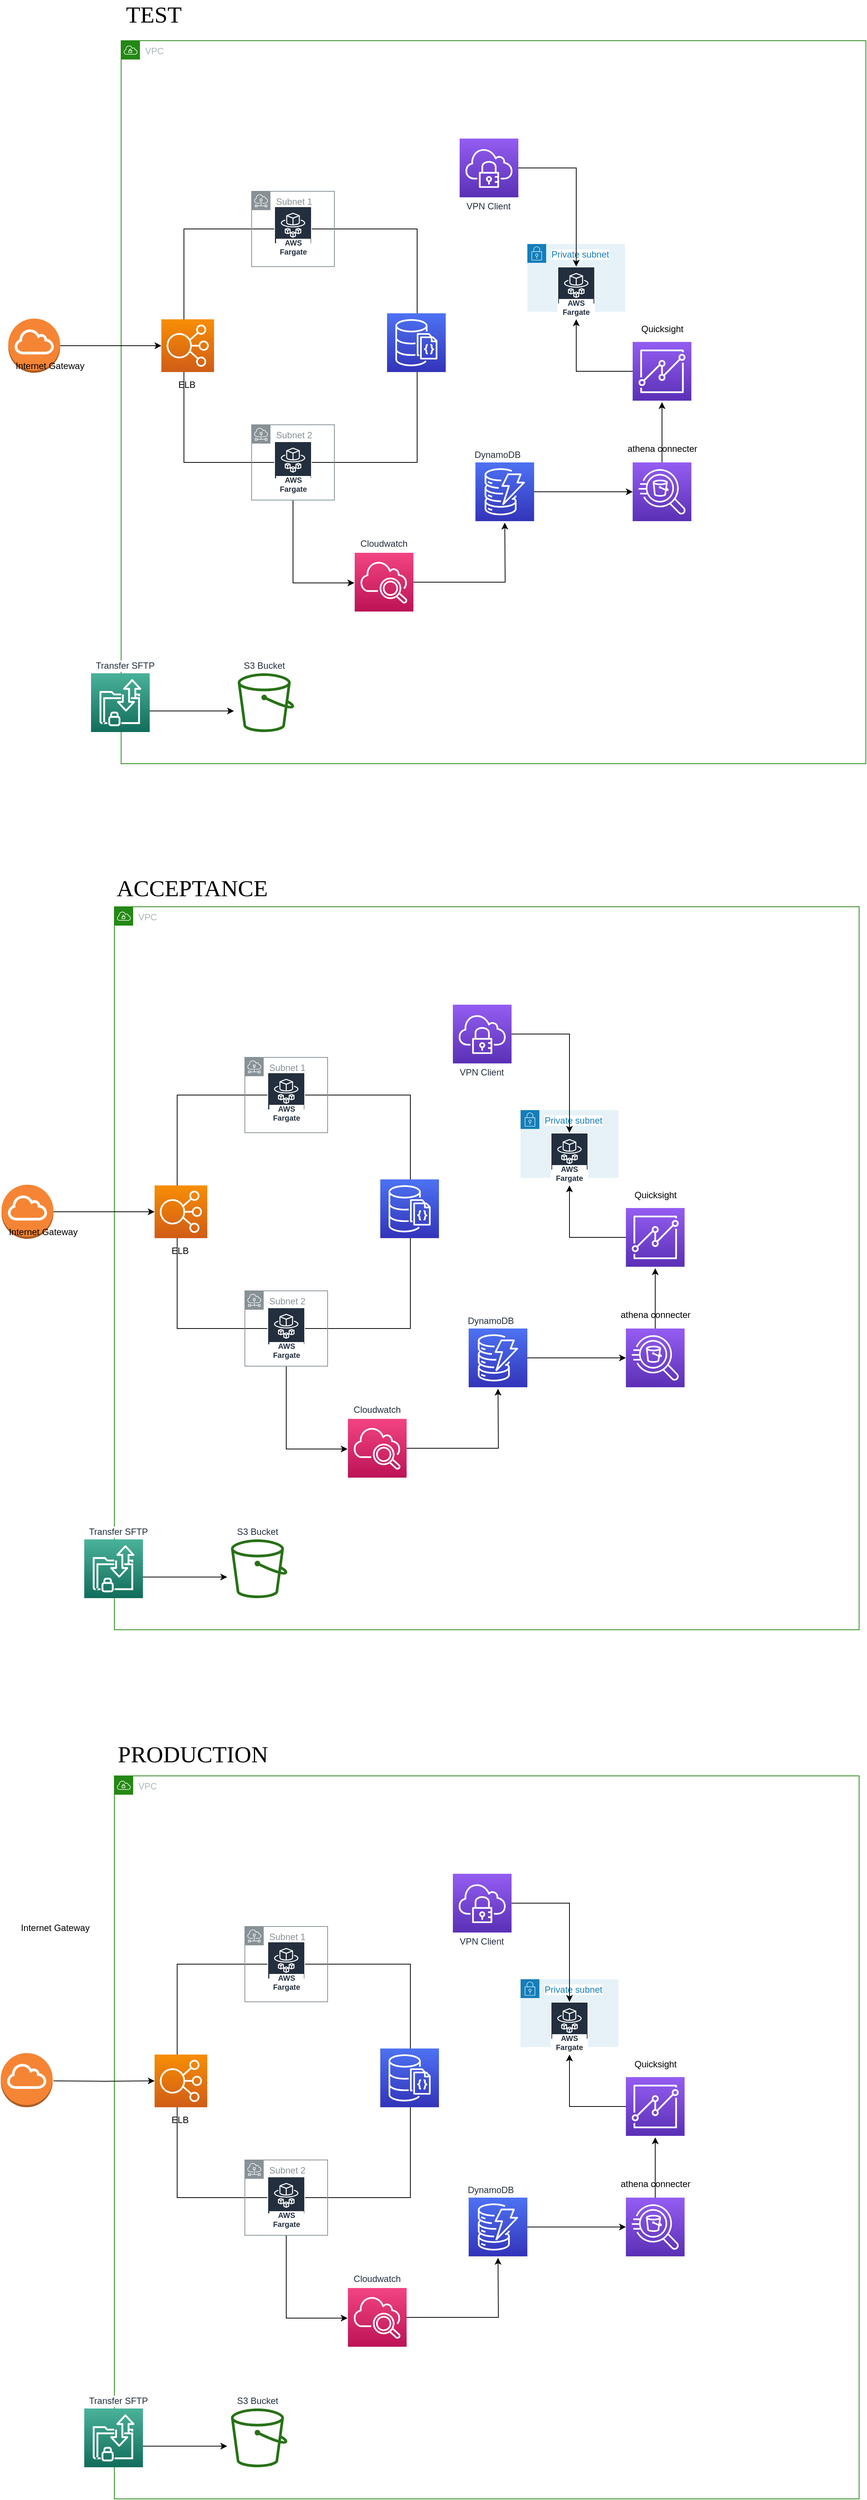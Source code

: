 <mxfile version="14.9.3" type="github"><diagram id="jQupTwYvTxYuZ-gtw02p" name="Page-1"><mxGraphModel dx="1102" dy="450" grid="1" gridSize="10" guides="1" tooltips="1" connect="1" arrows="1" fold="1" page="1" pageScale="1" pageWidth="1654" pageHeight="1169" math="0" shadow="0"><root><mxCell id="0"/><mxCell id="1" parent="0"/><mxCell id="o2TosGsKYlfITXXoR4Qn-41" value="VPC" style="points=[[0,0],[0.25,0],[0.5,0],[0.75,0],[1,0],[1,0.25],[1,0.5],[1,0.75],[1,1],[0.75,1],[0.5,1],[0.25,1],[0,1],[0,0.75],[0,0.5],[0,0.25]];outlineConnect=0;gradientColor=none;html=1;whiteSpace=wrap;fontSize=12;fontStyle=0;shape=mxgraph.aws4.group;grIcon=mxgraph.aws4.group_vpc;strokeColor=#248814;fillColor=none;verticalAlign=top;align=left;spacingLeft=30;fontColor=#AAB7B8;dashed=0;" parent="1" vertex="1"><mxGeometry x="450" y="200" width="990" height="960" as="geometry"/></mxCell><mxCell id="o2TosGsKYlfITXXoR4Qn-6" value="" style="whiteSpace=wrap;html=1;aspect=fixed;fillColor=none;" parent="1" vertex="1"><mxGeometry x="533.5" y="450" width="310" height="310" as="geometry"/></mxCell><mxCell id="o2TosGsKYlfITXXoR4Qn-13" style="edgeStyle=orthogonalEdgeStyle;rounded=0;orthogonalLoop=1;jettySize=auto;html=1;" parent="1" source="oab1egRM8cDv6VJnR18M-2" target="oab1egRM8cDv6VJnR18M-11" edge="1"><mxGeometry relative="1" as="geometry"/></mxCell><mxCell id="oab1egRM8cDv6VJnR18M-2" value="" style="outlineConnect=0;dashed=0;verticalLabelPosition=bottom;verticalAlign=top;align=center;html=1;shape=mxgraph.aws3.internet_gateway;fillColor=#F58534;gradientColor=none;" parent="1" vertex="1"><mxGeometry x="300" y="569" width="69" height="72" as="geometry"/></mxCell><mxCell id="oab1egRM8cDv6VJnR18M-3" value="Internet Gateway" style="text;html=1;resizable=0;autosize=1;align=center;verticalAlign=middle;points=[];fillColor=none;strokeColor=none;rounded=0;" parent="1" vertex="1"><mxGeometry x="300" y="622" width="110" height="20" as="geometry"/></mxCell><mxCell id="oab1egRM8cDv6VJnR18M-15" value="Subnet 1" style="outlineConnect=0;gradientColor=none;html=1;whiteSpace=wrap;fontSize=12;fontStyle=0;shape=mxgraph.aws4.group;grIcon=mxgraph.aws4.group_subnet;strokeColor=#879196;fillColor=none;verticalAlign=top;align=left;spacingLeft=30;fontColor=#879196;dashed=0;labelBackgroundColor=#ffffff;" parent="1" vertex="1"><mxGeometry x="623.5" y="400" width="110" height="100" as="geometry"/></mxCell><mxCell id="oab1egRM8cDv6VJnR18M-11" value="" style="points=[[0,0,0],[0.25,0,0],[0.5,0,0],[0.75,0,0],[1,0,0],[0,1,0],[0.25,1,0],[0.5,1,0],[0.75,1,0],[1,1,0],[0,0.25,0],[0,0.5,0],[0,0.75,0],[1,0.25,0],[1,0.5,0],[1,0.75,0]];outlineConnect=0;fontColor=#232F3E;gradientColor=#F78E04;gradientDirection=north;fillColor=#D05C17;strokeColor=#ffffff;dashed=0;verticalLabelPosition=bottom;verticalAlign=top;align=center;html=1;fontSize=12;fontStyle=0;aspect=fixed;shape=mxgraph.aws4.resourceIcon;resIcon=mxgraph.aws4.elastic_load_balancing;" parent="1" vertex="1"><mxGeometry x="503.5" y="570" width="70" height="70" as="geometry"/></mxCell><mxCell id="o2TosGsKYlfITXXoR4Qn-30" style="edgeStyle=orthogonalEdgeStyle;rounded=0;orthogonalLoop=1;jettySize=auto;html=1;" parent="1" source="oab1egRM8cDv6VJnR18M-16" edge="1"><mxGeometry relative="1" as="geometry"><mxPoint x="760" y="920" as="targetPoint"/><Array as="points"><mxPoint x="679" y="920"/></Array></mxGeometry></mxCell><mxCell id="oab1egRM8cDv6VJnR18M-16" value="Subnet 2" style="outlineConnect=0;gradientColor=none;html=1;whiteSpace=wrap;fontSize=12;fontStyle=0;shape=mxgraph.aws4.group;grIcon=mxgraph.aws4.group_subnet;strokeColor=#879196;fillColor=none;verticalAlign=top;align=left;spacingLeft=30;fontColor=#879196;dashed=0;labelBackgroundColor=#ffffff;" parent="1" vertex="1"><mxGeometry x="623.5" y="710" width="110" height="100" as="geometry"/></mxCell><mxCell id="oab1egRM8cDv6VJnR18M-17" value="AWS Fargate" style="outlineConnect=0;fontColor=#232F3E;gradientColor=none;strokeColor=#ffffff;fillColor=#232F3E;dashed=0;verticalLabelPosition=middle;verticalAlign=bottom;align=center;html=1;whiteSpace=wrap;fontSize=10;fontStyle=1;spacing=3;shape=mxgraph.aws4.productIcon;prIcon=mxgraph.aws4.fargate;labelBackgroundColor=#ffffff;" parent="1" vertex="1"><mxGeometry x="653.5" y="420" width="50" height="70" as="geometry"/></mxCell><mxCell id="oab1egRM8cDv6VJnR18M-18" value="AWS Fargate" style="outlineConnect=0;fontColor=#232F3E;gradientColor=none;strokeColor=#ffffff;fillColor=#232F3E;dashed=0;verticalLabelPosition=middle;verticalAlign=bottom;align=center;html=1;whiteSpace=wrap;fontSize=10;fontStyle=1;spacing=3;shape=mxgraph.aws4.productIcon;prIcon=mxgraph.aws4.fargate;labelBackgroundColor=#ffffff;" parent="1" vertex="1"><mxGeometry x="653.5" y="732" width="50" height="73" as="geometry"/></mxCell><mxCell id="oab1egRM8cDv6VJnR18M-23" value="" style="points=[[0,0,0],[0.25,0,0],[0.5,0,0],[0.75,0,0],[1,0,0],[0,1,0],[0.25,1,0],[0.5,1,0],[0.75,1,0],[1,1,0],[0,0.25,0],[0,0.5,0],[0,0.75,0],[1,0.25,0],[1,0.5,0],[1,0.75,0]];outlineConnect=0;fontColor=#232F3E;gradientColor=#4D72F3;gradientDirection=north;fillColor=#3334B9;strokeColor=#ffffff;dashed=0;verticalLabelPosition=bottom;verticalAlign=top;align=center;html=1;fontSize=12;fontStyle=0;aspect=fixed;shape=mxgraph.aws4.resourceIcon;resIcon=mxgraph.aws4.documentdb_with_mongodb_compatibility;labelBackgroundColor=#ffffff;" parent="1" vertex="1"><mxGeometry x="803.5" y="562" width="78" height="78" as="geometry"/></mxCell><mxCell id="o2TosGsKYlfITXXoR4Qn-32" style="edgeStyle=orthogonalEdgeStyle;rounded=0;orthogonalLoop=1;jettySize=auto;html=1;" parent="1" source="oab1egRM8cDv6VJnR18M-36" edge="1"><mxGeometry relative="1" as="geometry"><mxPoint x="960" y="840" as="targetPoint"/></mxGeometry></mxCell><mxCell id="oab1egRM8cDv6VJnR18M-36" value="" style="points=[[0,0,0],[0.25,0,0],[0.5,0,0],[0.75,0,0],[1,0,0],[0,1,0],[0.25,1,0],[0.5,1,0],[0.75,1,0],[1,1,0],[0,0.25,0],[0,0.5,0],[0,0.75,0],[1,0.25,0],[1,0.5,0],[1,0.75,0]];points=[[0,0,0],[0.25,0,0],[0.5,0,0],[0.75,0,0],[1,0,0],[0,1,0],[0.25,1,0],[0.5,1,0],[0.75,1,0],[1,1,0],[0,0.25,0],[0,0.5,0],[0,0.75,0],[1,0.25,0],[1,0.5,0],[1,0.75,0]];outlineConnect=0;fontColor=#232F3E;gradientColor=#F34482;gradientDirection=north;fillColor=#BC1356;strokeColor=#ffffff;dashed=0;verticalLabelPosition=bottom;verticalAlign=top;align=center;html=1;fontSize=12;fontStyle=0;aspect=fixed;shape=mxgraph.aws4.resourceIcon;resIcon=mxgraph.aws4.cloudwatch_2;labelBackgroundColor=#ffffff;" parent="1" vertex="1"><mxGeometry x="760.5" y="880" width="78" height="78" as="geometry"/></mxCell><mxCell id="o2TosGsKYlfITXXoR4Qn-34" style="edgeStyle=orthogonalEdgeStyle;rounded=0;orthogonalLoop=1;jettySize=auto;html=1;" parent="1" source="oab1egRM8cDv6VJnR18M-40" target="o2TosGsKYlfITXXoR4Qn-33" edge="1"><mxGeometry relative="1" as="geometry"/></mxCell><mxCell id="oab1egRM8cDv6VJnR18M-40" value="" style="points=[[0,0,0],[0.25,0,0],[0.5,0,0],[0.75,0,0],[1,0,0],[0,1,0],[0.25,1,0],[0.5,1,0],[0.75,1,0],[1,1,0],[0,0.25,0],[0,0.5,0],[0,0.75,0],[1,0.25,0],[1,0.5,0],[1,0.75,0]];outlineConnect=0;fontColor=#232F3E;gradientColor=#4D72F3;gradientDirection=north;fillColor=#3334B9;strokeColor=#ffffff;dashed=0;verticalLabelPosition=bottom;verticalAlign=top;align=center;html=1;fontSize=12;fontStyle=0;aspect=fixed;shape=mxgraph.aws4.resourceIcon;resIcon=mxgraph.aws4.dynamodb;labelBackgroundColor=#ffffff;" parent="1" vertex="1"><mxGeometry x="921" y="760" width="78" height="78" as="geometry"/></mxCell><mxCell id="oab1egRM8cDv6VJnR18M-41" value="Private subnet" style="points=[[0,0],[0.25,0],[0.5,0],[0.75,0],[1,0],[1,0.25],[1,0.5],[1,0.75],[1,1],[0.75,1],[0.5,1],[0.25,1],[0,1],[0,0.75],[0,0.5],[0,0.25]];outlineConnect=0;gradientColor=none;html=1;whiteSpace=wrap;fontSize=12;fontStyle=0;shape=mxgraph.aws4.group;grIcon=mxgraph.aws4.group_security_group;grStroke=0;strokeColor=#147EBA;fillColor=#E6F2F8;verticalAlign=top;align=left;spacingLeft=30;fontColor=#147EBA;dashed=0;labelBackgroundColor=#ffffff;" parent="1" vertex="1"><mxGeometry x="990" y="470" width="130" height="90" as="geometry"/></mxCell><mxCell id="oab1egRM8cDv6VJnR18M-45" value="DynamoDB" style="text;html=1;resizable=0;autosize=1;align=center;verticalAlign=middle;points=[];fillColor=none;strokeColor=none;rounded=0;dashed=0;labelBackgroundColor=#ffffff;fontColor=#232F3E;" parent="1" vertex="1"><mxGeometry x="910" y="740" width="80" height="20" as="geometry"/></mxCell><mxCell id="oab1egRM8cDv6VJnR18M-47" value="AWS Fargate" style="outlineConnect=0;fontColor=#232F3E;gradientColor=none;strokeColor=#ffffff;fillColor=#232F3E;dashed=0;verticalLabelPosition=middle;verticalAlign=bottom;align=center;html=1;whiteSpace=wrap;fontSize=10;fontStyle=1;spacing=3;shape=mxgraph.aws4.productIcon;prIcon=mxgraph.aws4.fargate;labelBackgroundColor=#ffffff;" parent="1" vertex="1"><mxGeometry x="1030" y="500" width="50" height="70" as="geometry"/></mxCell><mxCell id="oab1egRM8cDv6VJnR18M-48" value="" style="points=[[0,0,0],[0.25,0,0],[0.5,0,0],[0.75,0,0],[1,0,0],[0,1,0],[0.25,1,0],[0.5,1,0],[0.75,1,0],[1,1,0],[0,0.25,0],[0,0.5,0],[0,0.75,0],[1,0.25,0],[1,0.5,0],[1,0.75,0]];outlineConnect=0;fontColor=#232F3E;gradientColor=#4AB29A;gradientDirection=north;fillColor=#116D5B;strokeColor=#ffffff;dashed=0;verticalLabelPosition=bottom;verticalAlign=top;align=center;html=1;fontSize=12;fontStyle=0;aspect=fixed;shape=mxgraph.aws4.resourceIcon;resIcon=mxgraph.aws4.transfer_for_sftp;labelBackgroundColor=#ffffff;" parent="1" vertex="1"><mxGeometry x="410" y="1040" width="78" height="78" as="geometry"/></mxCell><mxCell id="oab1egRM8cDv6VJnR18M-49" value="" style="endArrow=classic;html=1;fontColor=#232F3E;strokeWidth=1;" parent="1" edge="1"><mxGeometry width="50" height="50" relative="1" as="geometry"><mxPoint x="488" y="1090" as="sourcePoint"/><mxPoint x="600" y="1090" as="targetPoint"/><Array as="points"><mxPoint x="538" y="1090"/></Array></mxGeometry></mxCell><mxCell id="oab1egRM8cDv6VJnR18M-50" value="Transfer SFTP" style="text;html=1;resizable=0;autosize=1;align=center;verticalAlign=middle;points=[];fillColor=none;strokeColor=none;rounded=0;dashed=0;labelBackgroundColor=#ffffff;fontColor=#232F3E;" parent="1" vertex="1"><mxGeometry x="410" y="1020" width="90" height="20" as="geometry"/></mxCell><mxCell id="oab1egRM8cDv6VJnR18M-51" value="" style="outlineConnect=0;fontColor=#232F3E;gradientColor=none;fillColor=#277116;strokeColor=none;dashed=0;verticalLabelPosition=bottom;verticalAlign=top;align=center;html=1;fontSize=12;fontStyle=0;aspect=fixed;pointerEvents=1;shape=mxgraph.aws4.bucket;labelBackgroundColor=#ffffff;" parent="1" vertex="1"><mxGeometry x="605" y="1040" width="75" height="78" as="geometry"/></mxCell><mxCell id="o2TosGsKYlfITXXoR4Qn-22" style="edgeStyle=orthogonalEdgeStyle;rounded=0;orthogonalLoop=1;jettySize=auto;html=1;" parent="1" source="oab1egRM8cDv6VJnR18M-53" target="oab1egRM8cDv6VJnR18M-47" edge="1"><mxGeometry relative="1" as="geometry"/></mxCell><mxCell id="oab1egRM8cDv6VJnR18M-53" value="" style="points=[[0,0,0],[0.25,0,0],[0.5,0,0],[0.75,0,0],[1,0,0],[0,1,0],[0.25,1,0],[0.5,1,0],[0.75,1,0],[1,1,0],[0,0.25,0],[0,0.5,0],[0,0.75,0],[1,0.25,0],[1,0.5,0],[1,0.75,0]];outlineConnect=0;fontColor=#232F3E;gradientColor=#945DF2;gradientDirection=north;fillColor=#5A30B5;strokeColor=#ffffff;dashed=0;verticalLabelPosition=bottom;verticalAlign=top;align=center;html=1;fontSize=12;fontStyle=0;aspect=fixed;shape=mxgraph.aws4.resourceIcon;resIcon=mxgraph.aws4.client_vpn;labelBackgroundColor=#ffffff;" parent="1" vertex="1"><mxGeometry x="900" y="330" width="78" height="78" as="geometry"/></mxCell><mxCell id="oab1egRM8cDv6VJnR18M-55" value="VPN Client" style="text;html=1;resizable=0;autosize=1;align=center;verticalAlign=middle;points=[];fillColor=none;strokeColor=none;rounded=0;dashed=0;labelBackgroundColor=#ffffff;fontColor=#232F3E;" parent="1" vertex="1"><mxGeometry x="903" y="410" width="70" height="20" as="geometry"/></mxCell><mxCell id="oab1egRM8cDv6VJnR18M-56" value="S3 Bucket" style="text;html=1;resizable=0;autosize=1;align=center;verticalAlign=middle;points=[];fillColor=none;strokeColor=none;rounded=0;dashed=0;labelBackgroundColor=#ffffff;fontColor=#232F3E;" parent="1" vertex="1"><mxGeometry x="605" y="1020" width="70" height="20" as="geometry"/></mxCell><mxCell id="o2TosGsKYlfITXXoR4Qn-16" value="Cloudwatch" style="text;html=1;resizable=0;autosize=1;align=center;verticalAlign=middle;points=[];fillColor=none;strokeColor=none;rounded=0;dashed=0;labelBackgroundColor=#ffffff;fontColor=#232F3E;" parent="1" vertex="1"><mxGeometry x="758.5" y="858" width="80" height="20" as="geometry"/></mxCell><mxCell id="o2TosGsKYlfITXXoR4Qn-27" value="ELB" style="text;html=1;resizable=0;autosize=1;align=center;verticalAlign=middle;points=[];fillColor=none;strokeColor=none;rounded=0;" parent="1" vertex="1"><mxGeometry x="516.5" y="647" width="40" height="20" as="geometry"/></mxCell><mxCell id="o2TosGsKYlfITXXoR4Qn-38" style="edgeStyle=orthogonalEdgeStyle;rounded=0;orthogonalLoop=1;jettySize=auto;html=1;" parent="1" source="o2TosGsKYlfITXXoR4Qn-33" edge="1"><mxGeometry relative="1" as="geometry"><mxPoint x="1169" y="680" as="targetPoint"/></mxGeometry></mxCell><mxCell id="o2TosGsKYlfITXXoR4Qn-33" value="" style="points=[[0,0,0],[0.25,0,0],[0.5,0,0],[0.75,0,0],[1,0,0],[0,1,0],[0.25,1,0],[0.5,1,0],[0.75,1,0],[1,1,0],[0,0.25,0],[0,0.5,0],[0,0.75,0],[1,0.25,0],[1,0.5,0],[1,0.75,0]];outlineConnect=0;fontColor=#232F3E;gradientColor=#945DF2;gradientDirection=north;fillColor=#5A30B5;strokeColor=#ffffff;dashed=0;verticalLabelPosition=bottom;verticalAlign=top;align=center;html=1;fontSize=12;fontStyle=0;aspect=fixed;shape=mxgraph.aws4.resourceIcon;resIcon=mxgraph.aws4.athena;" parent="1" vertex="1"><mxGeometry x="1130" y="760" width="78" height="78" as="geometry"/></mxCell><mxCell id="o2TosGsKYlfITXXoR4Qn-35" value="athena connecter" style="text;html=1;resizable=0;autosize=1;align=center;verticalAlign=middle;points=[];fillColor=none;strokeColor=none;rounded=0;" parent="1" vertex="1"><mxGeometry x="1114" y="732" width="110" height="20" as="geometry"/></mxCell><mxCell id="o2TosGsKYlfITXXoR4Qn-39" style="edgeStyle=orthogonalEdgeStyle;rounded=0;orthogonalLoop=1;jettySize=auto;html=1;" parent="1" source="o2TosGsKYlfITXXoR4Qn-36" target="oab1egRM8cDv6VJnR18M-47" edge="1"><mxGeometry relative="1" as="geometry"/></mxCell><mxCell id="o2TosGsKYlfITXXoR4Qn-36" value="" style="points=[[0,0,0],[0.25,0,0],[0.5,0,0],[0.75,0,0],[1,0,0],[0,1,0],[0.25,1,0],[0.5,1,0],[0.75,1,0],[1,1,0],[0,0.25,0],[0,0.5,0],[0,0.75,0],[1,0.25,0],[1,0.5,0],[1,0.75,0]];outlineConnect=0;fontColor=#232F3E;gradientColor=#945DF2;gradientDirection=north;fillColor=#5A30B5;strokeColor=#ffffff;dashed=0;verticalLabelPosition=bottom;verticalAlign=top;align=center;html=1;fontSize=12;fontStyle=0;aspect=fixed;shape=mxgraph.aws4.resourceIcon;resIcon=mxgraph.aws4.quicksight;" parent="1" vertex="1"><mxGeometry x="1130" y="600" width="78" height="78" as="geometry"/></mxCell><mxCell id="o2TosGsKYlfITXXoR4Qn-37" value="Quicksight" style="text;html=1;resizable=0;autosize=1;align=center;verticalAlign=middle;points=[];fillColor=none;strokeColor=none;rounded=0;" parent="1" vertex="1"><mxGeometry x="1134" y="573" width="70" height="20" as="geometry"/></mxCell><mxCell id="o2TosGsKYlfITXXoR4Qn-42" value="VPC" style="points=[[0,0],[0.25,0],[0.5,0],[0.75,0],[1,0],[1,0.25],[1,0.5],[1,0.75],[1,1],[0.75,1],[0.5,1],[0.25,1],[0,1],[0,0.75],[0,0.5],[0,0.25]];outlineConnect=0;gradientColor=none;html=1;whiteSpace=wrap;fontSize=12;fontStyle=0;shape=mxgraph.aws4.group;grIcon=mxgraph.aws4.group_vpc;strokeColor=#248814;fillColor=none;verticalAlign=top;align=left;spacingLeft=30;fontColor=#AAB7B8;dashed=0;" parent="1" vertex="1"><mxGeometry x="441" y="1350" width="990" height="960" as="geometry"/></mxCell><mxCell id="o2TosGsKYlfITXXoR4Qn-43" value="" style="whiteSpace=wrap;html=1;aspect=fixed;fillColor=none;" parent="1" vertex="1"><mxGeometry x="524.5" y="1600" width="310" height="310" as="geometry"/></mxCell><mxCell id="o2TosGsKYlfITXXoR4Qn-44" style="edgeStyle=orthogonalEdgeStyle;rounded=0;orthogonalLoop=1;jettySize=auto;html=1;" parent="1" source="o2TosGsKYlfITXXoR4Qn-45" target="o2TosGsKYlfITXXoR4Qn-48" edge="1"><mxGeometry relative="1" as="geometry"/></mxCell><mxCell id="o2TosGsKYlfITXXoR4Qn-45" value="" style="outlineConnect=0;dashed=0;verticalLabelPosition=bottom;verticalAlign=top;align=center;html=1;shape=mxgraph.aws3.internet_gateway;fillColor=#F58534;gradientColor=none;" parent="1" vertex="1"><mxGeometry x="291" y="1719" width="69" height="72" as="geometry"/></mxCell><mxCell id="o2TosGsKYlfITXXoR4Qn-46" value="Internet Gateway" style="text;html=1;resizable=0;autosize=1;align=center;verticalAlign=middle;points=[];fillColor=none;strokeColor=none;rounded=0;" parent="1" vertex="1"><mxGeometry x="291" y="1772" width="110" height="20" as="geometry"/></mxCell><mxCell id="o2TosGsKYlfITXXoR4Qn-47" value="Subnet 1" style="outlineConnect=0;gradientColor=none;html=1;whiteSpace=wrap;fontSize=12;fontStyle=0;shape=mxgraph.aws4.group;grIcon=mxgraph.aws4.group_subnet;strokeColor=#879196;fillColor=none;verticalAlign=top;align=left;spacingLeft=30;fontColor=#879196;dashed=0;labelBackgroundColor=#ffffff;" parent="1" vertex="1"><mxGeometry x="614.5" y="1550" width="110" height="100" as="geometry"/></mxCell><mxCell id="o2TosGsKYlfITXXoR4Qn-48" value="" style="points=[[0,0,0],[0.25,0,0],[0.5,0,0],[0.75,0,0],[1,0,0],[0,1,0],[0.25,1,0],[0.5,1,0],[0.75,1,0],[1,1,0],[0,0.25,0],[0,0.5,0],[0,0.75,0],[1,0.25,0],[1,0.5,0],[1,0.75,0]];outlineConnect=0;fontColor=#232F3E;gradientColor=#F78E04;gradientDirection=north;fillColor=#D05C17;strokeColor=#ffffff;dashed=0;verticalLabelPosition=bottom;verticalAlign=top;align=center;html=1;fontSize=12;fontStyle=0;aspect=fixed;shape=mxgraph.aws4.resourceIcon;resIcon=mxgraph.aws4.elastic_load_balancing;" parent="1" vertex="1"><mxGeometry x="494.5" y="1720" width="70" height="70" as="geometry"/></mxCell><mxCell id="o2TosGsKYlfITXXoR4Qn-49" style="edgeStyle=orthogonalEdgeStyle;rounded=0;orthogonalLoop=1;jettySize=auto;html=1;" parent="1" source="o2TosGsKYlfITXXoR4Qn-50" edge="1"><mxGeometry relative="1" as="geometry"><mxPoint x="751" y="2070" as="targetPoint"/><Array as="points"><mxPoint x="670" y="2070"/></Array></mxGeometry></mxCell><mxCell id="o2TosGsKYlfITXXoR4Qn-50" value="Subnet 2" style="outlineConnect=0;gradientColor=none;html=1;whiteSpace=wrap;fontSize=12;fontStyle=0;shape=mxgraph.aws4.group;grIcon=mxgraph.aws4.group_subnet;strokeColor=#879196;fillColor=none;verticalAlign=top;align=left;spacingLeft=30;fontColor=#879196;dashed=0;labelBackgroundColor=#ffffff;" parent="1" vertex="1"><mxGeometry x="614.5" y="1860" width="110" height="100" as="geometry"/></mxCell><mxCell id="o2TosGsKYlfITXXoR4Qn-51" value="AWS Fargate" style="outlineConnect=0;fontColor=#232F3E;gradientColor=none;strokeColor=#ffffff;fillColor=#232F3E;dashed=0;verticalLabelPosition=middle;verticalAlign=bottom;align=center;html=1;whiteSpace=wrap;fontSize=10;fontStyle=1;spacing=3;shape=mxgraph.aws4.productIcon;prIcon=mxgraph.aws4.fargate;labelBackgroundColor=#ffffff;" parent="1" vertex="1"><mxGeometry x="644.5" y="1570" width="50" height="70" as="geometry"/></mxCell><mxCell id="o2TosGsKYlfITXXoR4Qn-52" value="AWS Fargate" style="outlineConnect=0;fontColor=#232F3E;gradientColor=none;strokeColor=#ffffff;fillColor=#232F3E;dashed=0;verticalLabelPosition=middle;verticalAlign=bottom;align=center;html=1;whiteSpace=wrap;fontSize=10;fontStyle=1;spacing=3;shape=mxgraph.aws4.productIcon;prIcon=mxgraph.aws4.fargate;labelBackgroundColor=#ffffff;" parent="1" vertex="1"><mxGeometry x="644.5" y="1882" width="50" height="73" as="geometry"/></mxCell><mxCell id="o2TosGsKYlfITXXoR4Qn-53" value="" style="points=[[0,0,0],[0.25,0,0],[0.5,0,0],[0.75,0,0],[1,0,0],[0,1,0],[0.25,1,0],[0.5,1,0],[0.75,1,0],[1,1,0],[0,0.25,0],[0,0.5,0],[0,0.75,0],[1,0.25,0],[1,0.5,0],[1,0.75,0]];outlineConnect=0;fontColor=#232F3E;gradientColor=#4D72F3;gradientDirection=north;fillColor=#3334B9;strokeColor=#ffffff;dashed=0;verticalLabelPosition=bottom;verticalAlign=top;align=center;html=1;fontSize=12;fontStyle=0;aspect=fixed;shape=mxgraph.aws4.resourceIcon;resIcon=mxgraph.aws4.documentdb_with_mongodb_compatibility;labelBackgroundColor=#ffffff;" parent="1" vertex="1"><mxGeometry x="794.5" y="1712" width="78" height="78" as="geometry"/></mxCell><mxCell id="o2TosGsKYlfITXXoR4Qn-54" style="edgeStyle=orthogonalEdgeStyle;rounded=0;orthogonalLoop=1;jettySize=auto;html=1;" parent="1" source="o2TosGsKYlfITXXoR4Qn-55" edge="1"><mxGeometry relative="1" as="geometry"><mxPoint x="951" y="1990" as="targetPoint"/></mxGeometry></mxCell><mxCell id="o2TosGsKYlfITXXoR4Qn-55" value="" style="points=[[0,0,0],[0.25,0,0],[0.5,0,0],[0.75,0,0],[1,0,0],[0,1,0],[0.25,1,0],[0.5,1,0],[0.75,1,0],[1,1,0],[0,0.25,0],[0,0.5,0],[0,0.75,0],[1,0.25,0],[1,0.5,0],[1,0.75,0]];points=[[0,0,0],[0.25,0,0],[0.5,0,0],[0.75,0,0],[1,0,0],[0,1,0],[0.25,1,0],[0.5,1,0],[0.75,1,0],[1,1,0],[0,0.25,0],[0,0.5,0],[0,0.75,0],[1,0.25,0],[1,0.5,0],[1,0.75,0]];outlineConnect=0;fontColor=#232F3E;gradientColor=#F34482;gradientDirection=north;fillColor=#BC1356;strokeColor=#ffffff;dashed=0;verticalLabelPosition=bottom;verticalAlign=top;align=center;html=1;fontSize=12;fontStyle=0;aspect=fixed;shape=mxgraph.aws4.resourceIcon;resIcon=mxgraph.aws4.cloudwatch_2;labelBackgroundColor=#ffffff;" parent="1" vertex="1"><mxGeometry x="751.5" y="2030" width="78" height="78" as="geometry"/></mxCell><mxCell id="o2TosGsKYlfITXXoR4Qn-56" style="edgeStyle=orthogonalEdgeStyle;rounded=0;orthogonalLoop=1;jettySize=auto;html=1;" parent="1" source="o2TosGsKYlfITXXoR4Qn-57" target="o2TosGsKYlfITXXoR4Qn-72" edge="1"><mxGeometry relative="1" as="geometry"/></mxCell><mxCell id="o2TosGsKYlfITXXoR4Qn-57" value="" style="points=[[0,0,0],[0.25,0,0],[0.5,0,0],[0.75,0,0],[1,0,0],[0,1,0],[0.25,1,0],[0.5,1,0],[0.75,1,0],[1,1,0],[0,0.25,0],[0,0.5,0],[0,0.75,0],[1,0.25,0],[1,0.5,0],[1,0.75,0]];outlineConnect=0;fontColor=#232F3E;gradientColor=#4D72F3;gradientDirection=north;fillColor=#3334B9;strokeColor=#ffffff;dashed=0;verticalLabelPosition=bottom;verticalAlign=top;align=center;html=1;fontSize=12;fontStyle=0;aspect=fixed;shape=mxgraph.aws4.resourceIcon;resIcon=mxgraph.aws4.dynamodb;labelBackgroundColor=#ffffff;" parent="1" vertex="1"><mxGeometry x="912" y="1910" width="78" height="78" as="geometry"/></mxCell><mxCell id="o2TosGsKYlfITXXoR4Qn-58" value="Private subnet" style="points=[[0,0],[0.25,0],[0.5,0],[0.75,0],[1,0],[1,0.25],[1,0.5],[1,0.75],[1,1],[0.75,1],[0.5,1],[0.25,1],[0,1],[0,0.75],[0,0.5],[0,0.25]];outlineConnect=0;gradientColor=none;html=1;whiteSpace=wrap;fontSize=12;fontStyle=0;shape=mxgraph.aws4.group;grIcon=mxgraph.aws4.group_security_group;grStroke=0;strokeColor=#147EBA;fillColor=#E6F2F8;verticalAlign=top;align=left;spacingLeft=30;fontColor=#147EBA;dashed=0;labelBackgroundColor=#ffffff;" parent="1" vertex="1"><mxGeometry x="981" y="1620" width="130" height="90" as="geometry"/></mxCell><mxCell id="o2TosGsKYlfITXXoR4Qn-59" value="DynamoDB" style="text;html=1;resizable=0;autosize=1;align=center;verticalAlign=middle;points=[];fillColor=none;strokeColor=none;rounded=0;dashed=0;labelBackgroundColor=#ffffff;fontColor=#232F3E;" parent="1" vertex="1"><mxGeometry x="901" y="1890" width="80" height="20" as="geometry"/></mxCell><mxCell id="o2TosGsKYlfITXXoR4Qn-60" value="AWS Fargate" style="outlineConnect=0;fontColor=#232F3E;gradientColor=none;strokeColor=#ffffff;fillColor=#232F3E;dashed=0;verticalLabelPosition=middle;verticalAlign=bottom;align=center;html=1;whiteSpace=wrap;fontSize=10;fontStyle=1;spacing=3;shape=mxgraph.aws4.productIcon;prIcon=mxgraph.aws4.fargate;labelBackgroundColor=#ffffff;" parent="1" vertex="1"><mxGeometry x="1021" y="1650" width="50" height="70" as="geometry"/></mxCell><mxCell id="o2TosGsKYlfITXXoR4Qn-61" value="" style="points=[[0,0,0],[0.25,0,0],[0.5,0,0],[0.75,0,0],[1,0,0],[0,1,0],[0.25,1,0],[0.5,1,0],[0.75,1,0],[1,1,0],[0,0.25,0],[0,0.5,0],[0,0.75,0],[1,0.25,0],[1,0.5,0],[1,0.75,0]];outlineConnect=0;fontColor=#232F3E;gradientColor=#4AB29A;gradientDirection=north;fillColor=#116D5B;strokeColor=#ffffff;dashed=0;verticalLabelPosition=bottom;verticalAlign=top;align=center;html=1;fontSize=12;fontStyle=0;aspect=fixed;shape=mxgraph.aws4.resourceIcon;resIcon=mxgraph.aws4.transfer_for_sftp;labelBackgroundColor=#ffffff;" parent="1" vertex="1"><mxGeometry x="401" y="2190" width="78" height="78" as="geometry"/></mxCell><mxCell id="o2TosGsKYlfITXXoR4Qn-62" value="" style="endArrow=classic;html=1;fontColor=#232F3E;strokeWidth=1;" parent="1" edge="1"><mxGeometry width="50" height="50" relative="1" as="geometry"><mxPoint x="479" y="2240" as="sourcePoint"/><mxPoint x="591" y="2240" as="targetPoint"/><Array as="points"><mxPoint x="529" y="2240"/></Array></mxGeometry></mxCell><mxCell id="o2TosGsKYlfITXXoR4Qn-63" value="Transfer SFTP" style="text;html=1;resizable=0;autosize=1;align=center;verticalAlign=middle;points=[];fillColor=none;strokeColor=none;rounded=0;dashed=0;labelBackgroundColor=#ffffff;fontColor=#232F3E;" parent="1" vertex="1"><mxGeometry x="401" y="2170" width="90" height="20" as="geometry"/></mxCell><mxCell id="o2TosGsKYlfITXXoR4Qn-64" value="" style="outlineConnect=0;fontColor=#232F3E;gradientColor=none;fillColor=#277116;strokeColor=none;dashed=0;verticalLabelPosition=bottom;verticalAlign=top;align=center;html=1;fontSize=12;fontStyle=0;aspect=fixed;pointerEvents=1;shape=mxgraph.aws4.bucket;labelBackgroundColor=#ffffff;" parent="1" vertex="1"><mxGeometry x="596" y="2190" width="75" height="78" as="geometry"/></mxCell><mxCell id="o2TosGsKYlfITXXoR4Qn-65" style="edgeStyle=orthogonalEdgeStyle;rounded=0;orthogonalLoop=1;jettySize=auto;html=1;" parent="1" source="o2TosGsKYlfITXXoR4Qn-66" target="o2TosGsKYlfITXXoR4Qn-60" edge="1"><mxGeometry relative="1" as="geometry"/></mxCell><mxCell id="o2TosGsKYlfITXXoR4Qn-66" value="" style="points=[[0,0,0],[0.25,0,0],[0.5,0,0],[0.75,0,0],[1,0,0],[0,1,0],[0.25,1,0],[0.5,1,0],[0.75,1,0],[1,1,0],[0,0.25,0],[0,0.5,0],[0,0.75,0],[1,0.25,0],[1,0.5,0],[1,0.75,0]];outlineConnect=0;fontColor=#232F3E;gradientColor=#945DF2;gradientDirection=north;fillColor=#5A30B5;strokeColor=#ffffff;dashed=0;verticalLabelPosition=bottom;verticalAlign=top;align=center;html=1;fontSize=12;fontStyle=0;aspect=fixed;shape=mxgraph.aws4.resourceIcon;resIcon=mxgraph.aws4.client_vpn;labelBackgroundColor=#ffffff;" parent="1" vertex="1"><mxGeometry x="891" y="1480" width="78" height="78" as="geometry"/></mxCell><mxCell id="o2TosGsKYlfITXXoR4Qn-67" value="VPN Client" style="text;html=1;resizable=0;autosize=1;align=center;verticalAlign=middle;points=[];fillColor=none;strokeColor=none;rounded=0;dashed=0;labelBackgroundColor=#ffffff;fontColor=#232F3E;" parent="1" vertex="1"><mxGeometry x="894" y="1560" width="70" height="20" as="geometry"/></mxCell><mxCell id="o2TosGsKYlfITXXoR4Qn-68" value="S3 Bucket" style="text;html=1;resizable=0;autosize=1;align=center;verticalAlign=middle;points=[];fillColor=none;strokeColor=none;rounded=0;dashed=0;labelBackgroundColor=#ffffff;fontColor=#232F3E;" parent="1" vertex="1"><mxGeometry x="596" y="2170" width="70" height="20" as="geometry"/></mxCell><mxCell id="o2TosGsKYlfITXXoR4Qn-69" value="Cloudwatch" style="text;html=1;resizable=0;autosize=1;align=center;verticalAlign=middle;points=[];fillColor=none;strokeColor=none;rounded=0;dashed=0;labelBackgroundColor=#ffffff;fontColor=#232F3E;" parent="1" vertex="1"><mxGeometry x="749.5" y="2008" width="80" height="20" as="geometry"/></mxCell><mxCell id="o2TosGsKYlfITXXoR4Qn-70" value="ELB" style="text;html=1;resizable=0;autosize=1;align=center;verticalAlign=middle;points=[];fillColor=none;strokeColor=none;rounded=0;" parent="1" vertex="1"><mxGeometry x="507.5" y="1797" width="40" height="20" as="geometry"/></mxCell><mxCell id="o2TosGsKYlfITXXoR4Qn-71" style="edgeStyle=orthogonalEdgeStyle;rounded=0;orthogonalLoop=1;jettySize=auto;html=1;" parent="1" source="o2TosGsKYlfITXXoR4Qn-72" edge="1"><mxGeometry relative="1" as="geometry"><mxPoint x="1160.0" y="1830.0" as="targetPoint"/></mxGeometry></mxCell><mxCell id="o2TosGsKYlfITXXoR4Qn-72" value="" style="points=[[0,0,0],[0.25,0,0],[0.5,0,0],[0.75,0,0],[1,0,0],[0,1,0],[0.25,1,0],[0.5,1,0],[0.75,1,0],[1,1,0],[0,0.25,0],[0,0.5,0],[0,0.75,0],[1,0.25,0],[1,0.5,0],[1,0.75,0]];outlineConnect=0;fontColor=#232F3E;gradientColor=#945DF2;gradientDirection=north;fillColor=#5A30B5;strokeColor=#ffffff;dashed=0;verticalLabelPosition=bottom;verticalAlign=top;align=center;html=1;fontSize=12;fontStyle=0;aspect=fixed;shape=mxgraph.aws4.resourceIcon;resIcon=mxgraph.aws4.athena;" parent="1" vertex="1"><mxGeometry x="1121" y="1910" width="78" height="78" as="geometry"/></mxCell><mxCell id="o2TosGsKYlfITXXoR4Qn-73" value="athena connecter" style="text;html=1;resizable=0;autosize=1;align=center;verticalAlign=middle;points=[];fillColor=none;strokeColor=none;rounded=0;" parent="1" vertex="1"><mxGeometry x="1105" y="1882" width="110" height="20" as="geometry"/></mxCell><mxCell id="o2TosGsKYlfITXXoR4Qn-74" style="edgeStyle=orthogonalEdgeStyle;rounded=0;orthogonalLoop=1;jettySize=auto;html=1;" parent="1" source="o2TosGsKYlfITXXoR4Qn-75" target="o2TosGsKYlfITXXoR4Qn-60" edge="1"><mxGeometry relative="1" as="geometry"/></mxCell><mxCell id="o2TosGsKYlfITXXoR4Qn-75" value="" style="points=[[0,0,0],[0.25,0,0],[0.5,0,0],[0.75,0,0],[1,0,0],[0,1,0],[0.25,1,0],[0.5,1,0],[0.75,1,0],[1,1,0],[0,0.25,0],[0,0.5,0],[0,0.75,0],[1,0.25,0],[1,0.5,0],[1,0.75,0]];outlineConnect=0;fontColor=#232F3E;gradientColor=#945DF2;gradientDirection=north;fillColor=#5A30B5;strokeColor=#ffffff;dashed=0;verticalLabelPosition=bottom;verticalAlign=top;align=center;html=1;fontSize=12;fontStyle=0;aspect=fixed;shape=mxgraph.aws4.resourceIcon;resIcon=mxgraph.aws4.quicksight;" parent="1" vertex="1"><mxGeometry x="1121" y="1750" width="78" height="78" as="geometry"/></mxCell><mxCell id="o2TosGsKYlfITXXoR4Qn-76" value="Quicksight" style="text;html=1;resizable=0;autosize=1;align=center;verticalAlign=middle;points=[];fillColor=none;strokeColor=none;rounded=0;" parent="1" vertex="1"><mxGeometry x="1125" y="1723" width="70" height="20" as="geometry"/></mxCell><mxCell id="o2TosGsKYlfITXXoR4Qn-77" value="VPC" style="points=[[0,0],[0.25,0],[0.5,0],[0.75,0],[1,0],[1,0.25],[1,0.5],[1,0.75],[1,1],[0.75,1],[0.5,1],[0.25,1],[0,1],[0,0.75],[0,0.5],[0,0.25]];outlineConnect=0;gradientColor=none;html=1;whiteSpace=wrap;fontSize=12;fontStyle=0;shape=mxgraph.aws4.group;grIcon=mxgraph.aws4.group_vpc;strokeColor=#248814;fillColor=none;verticalAlign=top;align=left;spacingLeft=30;fontColor=#AAB7B8;dashed=0;" parent="1" vertex="1"><mxGeometry x="441" y="2504" width="990" height="960" as="geometry"/></mxCell><mxCell id="o2TosGsKYlfITXXoR4Qn-78" value="" style="whiteSpace=wrap;html=1;aspect=fixed;fillColor=none;" parent="1" vertex="1"><mxGeometry x="524.5" y="2754" width="310" height="310" as="geometry"/></mxCell><mxCell id="o2TosGsKYlfITXXoR4Qn-79" style="edgeStyle=orthogonalEdgeStyle;rounded=0;orthogonalLoop=1;jettySize=auto;html=1;" parent="1" target="o2TosGsKYlfITXXoR4Qn-83" edge="1"><mxGeometry relative="1" as="geometry"><mxPoint x="360.0" y="2909" as="sourcePoint"/></mxGeometry></mxCell><mxCell id="o2TosGsKYlfITXXoR4Qn-80" value="" style="outlineConnect=0;dashed=0;verticalLabelPosition=bottom;verticalAlign=top;align=center;html=1;shape=mxgraph.aws3.internet_gateway;fillColor=#F58534;gradientColor=none;" parent="1" vertex="1"><mxGeometry x="290" y="2872" width="69" height="72" as="geometry"/></mxCell><mxCell id="o2TosGsKYlfITXXoR4Qn-81" value="Internet Gateway" style="text;html=1;resizable=0;autosize=1;align=center;verticalAlign=middle;points=[];fillColor=none;strokeColor=none;rounded=0;" parent="1" vertex="1"><mxGeometry x="307" y="2696" width="110" height="20" as="geometry"/></mxCell><mxCell id="o2TosGsKYlfITXXoR4Qn-82" value="Subnet 1" style="outlineConnect=0;gradientColor=none;html=1;whiteSpace=wrap;fontSize=12;fontStyle=0;shape=mxgraph.aws4.group;grIcon=mxgraph.aws4.group_subnet;strokeColor=#879196;fillColor=none;verticalAlign=top;align=left;spacingLeft=30;fontColor=#879196;dashed=0;labelBackgroundColor=#ffffff;" parent="1" vertex="1"><mxGeometry x="614.5" y="2704" width="110" height="100" as="geometry"/></mxCell><mxCell id="o2TosGsKYlfITXXoR4Qn-83" value="" style="points=[[0,0,0],[0.25,0,0],[0.5,0,0],[0.75,0,0],[1,0,0],[0,1,0],[0.25,1,0],[0.5,1,0],[0.75,1,0],[1,1,0],[0,0.25,0],[0,0.5,0],[0,0.75,0],[1,0.25,0],[1,0.5,0],[1,0.75,0]];outlineConnect=0;fontColor=#232F3E;gradientColor=#F78E04;gradientDirection=north;fillColor=#D05C17;strokeColor=#ffffff;dashed=0;verticalLabelPosition=bottom;verticalAlign=top;align=center;html=1;fontSize=12;fontStyle=0;aspect=fixed;shape=mxgraph.aws4.resourceIcon;resIcon=mxgraph.aws4.elastic_load_balancing;" parent="1" vertex="1"><mxGeometry x="494.5" y="2874" width="70" height="70" as="geometry"/></mxCell><mxCell id="o2TosGsKYlfITXXoR4Qn-84" style="edgeStyle=orthogonalEdgeStyle;rounded=0;orthogonalLoop=1;jettySize=auto;html=1;" parent="1" source="o2TosGsKYlfITXXoR4Qn-85" edge="1"><mxGeometry relative="1" as="geometry"><mxPoint x="751" y="3224" as="targetPoint"/><Array as="points"><mxPoint x="670" y="3224"/></Array></mxGeometry></mxCell><mxCell id="o2TosGsKYlfITXXoR4Qn-85" value="Subnet 2" style="outlineConnect=0;gradientColor=none;html=1;whiteSpace=wrap;fontSize=12;fontStyle=0;shape=mxgraph.aws4.group;grIcon=mxgraph.aws4.group_subnet;strokeColor=#879196;fillColor=none;verticalAlign=top;align=left;spacingLeft=30;fontColor=#879196;dashed=0;labelBackgroundColor=#ffffff;" parent="1" vertex="1"><mxGeometry x="614.5" y="3014" width="110" height="100" as="geometry"/></mxCell><mxCell id="o2TosGsKYlfITXXoR4Qn-86" value="AWS Fargate" style="outlineConnect=0;fontColor=#232F3E;gradientColor=none;strokeColor=#ffffff;fillColor=#232F3E;dashed=0;verticalLabelPosition=middle;verticalAlign=bottom;align=center;html=1;whiteSpace=wrap;fontSize=10;fontStyle=1;spacing=3;shape=mxgraph.aws4.productIcon;prIcon=mxgraph.aws4.fargate;labelBackgroundColor=#ffffff;" parent="1" vertex="1"><mxGeometry x="644.5" y="2724" width="50" height="70" as="geometry"/></mxCell><mxCell id="o2TosGsKYlfITXXoR4Qn-87" value="AWS Fargate" style="outlineConnect=0;fontColor=#232F3E;gradientColor=none;strokeColor=#ffffff;fillColor=#232F3E;dashed=0;verticalLabelPosition=middle;verticalAlign=bottom;align=center;html=1;whiteSpace=wrap;fontSize=10;fontStyle=1;spacing=3;shape=mxgraph.aws4.productIcon;prIcon=mxgraph.aws4.fargate;labelBackgroundColor=#ffffff;" parent="1" vertex="1"><mxGeometry x="644.5" y="3036" width="50" height="73" as="geometry"/></mxCell><mxCell id="o2TosGsKYlfITXXoR4Qn-88" value="" style="points=[[0,0,0],[0.25,0,0],[0.5,0,0],[0.75,0,0],[1,0,0],[0,1,0],[0.25,1,0],[0.5,1,0],[0.75,1,0],[1,1,0],[0,0.25,0],[0,0.5,0],[0,0.75,0],[1,0.25,0],[1,0.5,0],[1,0.75,0]];outlineConnect=0;fontColor=#232F3E;gradientColor=#4D72F3;gradientDirection=north;fillColor=#3334B9;strokeColor=#ffffff;dashed=0;verticalLabelPosition=bottom;verticalAlign=top;align=center;html=1;fontSize=12;fontStyle=0;aspect=fixed;shape=mxgraph.aws4.resourceIcon;resIcon=mxgraph.aws4.documentdb_with_mongodb_compatibility;labelBackgroundColor=#ffffff;" parent="1" vertex="1"><mxGeometry x="794.5" y="2866" width="78" height="78" as="geometry"/></mxCell><mxCell id="o2TosGsKYlfITXXoR4Qn-89" style="edgeStyle=orthogonalEdgeStyle;rounded=0;orthogonalLoop=1;jettySize=auto;html=1;" parent="1" source="o2TosGsKYlfITXXoR4Qn-90" edge="1"><mxGeometry relative="1" as="geometry"><mxPoint x="951" y="3144" as="targetPoint"/></mxGeometry></mxCell><mxCell id="o2TosGsKYlfITXXoR4Qn-90" value="" style="points=[[0,0,0],[0.25,0,0],[0.5,0,0],[0.75,0,0],[1,0,0],[0,1,0],[0.25,1,0],[0.5,1,0],[0.75,1,0],[1,1,0],[0,0.25,0],[0,0.5,0],[0,0.75,0],[1,0.25,0],[1,0.5,0],[1,0.75,0]];points=[[0,0,0],[0.25,0,0],[0.5,0,0],[0.75,0,0],[1,0,0],[0,1,0],[0.25,1,0],[0.5,1,0],[0.75,1,0],[1,1,0],[0,0.25,0],[0,0.5,0],[0,0.75,0],[1,0.25,0],[1,0.5,0],[1,0.75,0]];outlineConnect=0;fontColor=#232F3E;gradientColor=#F34482;gradientDirection=north;fillColor=#BC1356;strokeColor=#ffffff;dashed=0;verticalLabelPosition=bottom;verticalAlign=top;align=center;html=1;fontSize=12;fontStyle=0;aspect=fixed;shape=mxgraph.aws4.resourceIcon;resIcon=mxgraph.aws4.cloudwatch_2;labelBackgroundColor=#ffffff;" parent="1" vertex="1"><mxGeometry x="751.5" y="3184" width="78" height="78" as="geometry"/></mxCell><mxCell id="o2TosGsKYlfITXXoR4Qn-91" style="edgeStyle=orthogonalEdgeStyle;rounded=0;orthogonalLoop=1;jettySize=auto;html=1;" parent="1" source="o2TosGsKYlfITXXoR4Qn-92" target="o2TosGsKYlfITXXoR4Qn-107" edge="1"><mxGeometry relative="1" as="geometry"/></mxCell><mxCell id="o2TosGsKYlfITXXoR4Qn-92" value="" style="points=[[0,0,0],[0.25,0,0],[0.5,0,0],[0.75,0,0],[1,0,0],[0,1,0],[0.25,1,0],[0.5,1,0],[0.75,1,0],[1,1,0],[0,0.25,0],[0,0.5,0],[0,0.75,0],[1,0.25,0],[1,0.5,0],[1,0.75,0]];outlineConnect=0;fontColor=#232F3E;gradientColor=#4D72F3;gradientDirection=north;fillColor=#3334B9;strokeColor=#ffffff;dashed=0;verticalLabelPosition=bottom;verticalAlign=top;align=center;html=1;fontSize=12;fontStyle=0;aspect=fixed;shape=mxgraph.aws4.resourceIcon;resIcon=mxgraph.aws4.dynamodb;labelBackgroundColor=#ffffff;" parent="1" vertex="1"><mxGeometry x="912" y="3064" width="78" height="78" as="geometry"/></mxCell><mxCell id="o2TosGsKYlfITXXoR4Qn-93" value="Private subnet" style="points=[[0,0],[0.25,0],[0.5,0],[0.75,0],[1,0],[1,0.25],[1,0.5],[1,0.75],[1,1],[0.75,1],[0.5,1],[0.25,1],[0,1],[0,0.75],[0,0.5],[0,0.25]];outlineConnect=0;gradientColor=none;html=1;whiteSpace=wrap;fontSize=12;fontStyle=0;shape=mxgraph.aws4.group;grIcon=mxgraph.aws4.group_security_group;grStroke=0;strokeColor=#147EBA;fillColor=#E6F2F8;verticalAlign=top;align=left;spacingLeft=30;fontColor=#147EBA;dashed=0;labelBackgroundColor=#ffffff;" parent="1" vertex="1"><mxGeometry x="981" y="2774" width="130" height="90" as="geometry"/></mxCell><mxCell id="o2TosGsKYlfITXXoR4Qn-94" value="DynamoDB" style="text;html=1;resizable=0;autosize=1;align=center;verticalAlign=middle;points=[];fillColor=none;strokeColor=none;rounded=0;dashed=0;labelBackgroundColor=#ffffff;fontColor=#232F3E;" parent="1" vertex="1"><mxGeometry x="901" y="3044" width="80" height="20" as="geometry"/></mxCell><mxCell id="o2TosGsKYlfITXXoR4Qn-95" value="AWS Fargate" style="outlineConnect=0;fontColor=#232F3E;gradientColor=none;strokeColor=#ffffff;fillColor=#232F3E;dashed=0;verticalLabelPosition=middle;verticalAlign=bottom;align=center;html=1;whiteSpace=wrap;fontSize=10;fontStyle=1;spacing=3;shape=mxgraph.aws4.productIcon;prIcon=mxgraph.aws4.fargate;labelBackgroundColor=#ffffff;" parent="1" vertex="1"><mxGeometry x="1021" y="2804" width="50" height="70" as="geometry"/></mxCell><mxCell id="o2TosGsKYlfITXXoR4Qn-96" value="" style="points=[[0,0,0],[0.25,0,0],[0.5,0,0],[0.75,0,0],[1,0,0],[0,1,0],[0.25,1,0],[0.5,1,0],[0.75,1,0],[1,1,0],[0,0.25,0],[0,0.5,0],[0,0.75,0],[1,0.25,0],[1,0.5,0],[1,0.75,0]];outlineConnect=0;fontColor=#232F3E;gradientColor=#4AB29A;gradientDirection=north;fillColor=#116D5B;strokeColor=#ffffff;dashed=0;verticalLabelPosition=bottom;verticalAlign=top;align=center;html=1;fontSize=12;fontStyle=0;aspect=fixed;shape=mxgraph.aws4.resourceIcon;resIcon=mxgraph.aws4.transfer_for_sftp;labelBackgroundColor=#ffffff;" parent="1" vertex="1"><mxGeometry x="401" y="3344" width="78" height="78" as="geometry"/></mxCell><mxCell id="o2TosGsKYlfITXXoR4Qn-97" value="" style="endArrow=classic;html=1;fontColor=#232F3E;strokeWidth=1;" parent="1" edge="1"><mxGeometry width="50" height="50" relative="1" as="geometry"><mxPoint x="479" y="3394" as="sourcePoint"/><mxPoint x="591" y="3394" as="targetPoint"/><Array as="points"><mxPoint x="529" y="3394"/></Array></mxGeometry></mxCell><mxCell id="o2TosGsKYlfITXXoR4Qn-98" value="Transfer SFTP" style="text;html=1;resizable=0;autosize=1;align=center;verticalAlign=middle;points=[];fillColor=none;strokeColor=none;rounded=0;dashed=0;labelBackgroundColor=#ffffff;fontColor=#232F3E;" parent="1" vertex="1"><mxGeometry x="401" y="3324" width="90" height="20" as="geometry"/></mxCell><mxCell id="o2TosGsKYlfITXXoR4Qn-99" value="" style="outlineConnect=0;fontColor=#232F3E;gradientColor=none;fillColor=#277116;strokeColor=none;dashed=0;verticalLabelPosition=bottom;verticalAlign=top;align=center;html=1;fontSize=12;fontStyle=0;aspect=fixed;pointerEvents=1;shape=mxgraph.aws4.bucket;labelBackgroundColor=#ffffff;" parent="1" vertex="1"><mxGeometry x="596" y="3344" width="75" height="78" as="geometry"/></mxCell><mxCell id="o2TosGsKYlfITXXoR4Qn-100" style="edgeStyle=orthogonalEdgeStyle;rounded=0;orthogonalLoop=1;jettySize=auto;html=1;" parent="1" source="o2TosGsKYlfITXXoR4Qn-101" target="o2TosGsKYlfITXXoR4Qn-95" edge="1"><mxGeometry relative="1" as="geometry"/></mxCell><mxCell id="o2TosGsKYlfITXXoR4Qn-101" value="" style="points=[[0,0,0],[0.25,0,0],[0.5,0,0],[0.75,0,0],[1,0,0],[0,1,0],[0.25,1,0],[0.5,1,0],[0.75,1,0],[1,1,0],[0,0.25,0],[0,0.5,0],[0,0.75,0],[1,0.25,0],[1,0.5,0],[1,0.75,0]];outlineConnect=0;fontColor=#232F3E;gradientColor=#945DF2;gradientDirection=north;fillColor=#5A30B5;strokeColor=#ffffff;dashed=0;verticalLabelPosition=bottom;verticalAlign=top;align=center;html=1;fontSize=12;fontStyle=0;aspect=fixed;shape=mxgraph.aws4.resourceIcon;resIcon=mxgraph.aws4.client_vpn;labelBackgroundColor=#ffffff;" parent="1" vertex="1"><mxGeometry x="891" y="2634" width="78" height="78" as="geometry"/></mxCell><mxCell id="o2TosGsKYlfITXXoR4Qn-102" value="VPN Client" style="text;html=1;resizable=0;autosize=1;align=center;verticalAlign=middle;points=[];fillColor=none;strokeColor=none;rounded=0;dashed=0;labelBackgroundColor=#ffffff;fontColor=#232F3E;" parent="1" vertex="1"><mxGeometry x="894" y="2714" width="70" height="20" as="geometry"/></mxCell><mxCell id="o2TosGsKYlfITXXoR4Qn-103" value="S3 Bucket" style="text;html=1;resizable=0;autosize=1;align=center;verticalAlign=middle;points=[];fillColor=none;strokeColor=none;rounded=0;dashed=0;labelBackgroundColor=#ffffff;fontColor=#232F3E;" parent="1" vertex="1"><mxGeometry x="596" y="3324" width="70" height="20" as="geometry"/></mxCell><mxCell id="o2TosGsKYlfITXXoR4Qn-104" value="Cloudwatch" style="text;html=1;resizable=0;autosize=1;align=center;verticalAlign=middle;points=[];fillColor=none;strokeColor=none;rounded=0;dashed=0;labelBackgroundColor=#ffffff;fontColor=#232F3E;" parent="1" vertex="1"><mxGeometry x="749.5" y="3162" width="80" height="20" as="geometry"/></mxCell><mxCell id="o2TosGsKYlfITXXoR4Qn-105" value="ELB" style="text;html=1;resizable=0;autosize=1;align=center;verticalAlign=middle;points=[];fillColor=none;strokeColor=none;rounded=0;" parent="1" vertex="1"><mxGeometry x="507.5" y="2951" width="40" height="20" as="geometry"/></mxCell><mxCell id="o2TosGsKYlfITXXoR4Qn-106" style="edgeStyle=orthogonalEdgeStyle;rounded=0;orthogonalLoop=1;jettySize=auto;html=1;" parent="1" source="o2TosGsKYlfITXXoR4Qn-107" edge="1"><mxGeometry relative="1" as="geometry"><mxPoint x="1160.0" y="2984" as="targetPoint"/></mxGeometry></mxCell><mxCell id="o2TosGsKYlfITXXoR4Qn-107" value="" style="points=[[0,0,0],[0.25,0,0],[0.5,0,0],[0.75,0,0],[1,0,0],[0,1,0],[0.25,1,0],[0.5,1,0],[0.75,1,0],[1,1,0],[0,0.25,0],[0,0.5,0],[0,0.75,0],[1,0.25,0],[1,0.5,0],[1,0.75,0]];outlineConnect=0;fontColor=#232F3E;gradientColor=#945DF2;gradientDirection=north;fillColor=#5A30B5;strokeColor=#ffffff;dashed=0;verticalLabelPosition=bottom;verticalAlign=top;align=center;html=1;fontSize=12;fontStyle=0;aspect=fixed;shape=mxgraph.aws4.resourceIcon;resIcon=mxgraph.aws4.athena;" parent="1" vertex="1"><mxGeometry x="1121" y="3064" width="78" height="78" as="geometry"/></mxCell><mxCell id="o2TosGsKYlfITXXoR4Qn-108" value="athena connecter" style="text;html=1;resizable=0;autosize=1;align=center;verticalAlign=middle;points=[];fillColor=none;strokeColor=none;rounded=0;" parent="1" vertex="1"><mxGeometry x="1105" y="3036" width="110" height="20" as="geometry"/></mxCell><mxCell id="o2TosGsKYlfITXXoR4Qn-109" style="edgeStyle=orthogonalEdgeStyle;rounded=0;orthogonalLoop=1;jettySize=auto;html=1;" parent="1" source="o2TosGsKYlfITXXoR4Qn-110" target="o2TosGsKYlfITXXoR4Qn-95" edge="1"><mxGeometry relative="1" as="geometry"/></mxCell><mxCell id="o2TosGsKYlfITXXoR4Qn-110" value="" style="points=[[0,0,0],[0.25,0,0],[0.5,0,0],[0.75,0,0],[1,0,0],[0,1,0],[0.25,1,0],[0.5,1,0],[0.75,1,0],[1,1,0],[0,0.25,0],[0,0.5,0],[0,0.75,0],[1,0.25,0],[1,0.5,0],[1,0.75,0]];outlineConnect=0;fontColor=#232F3E;gradientColor=#945DF2;gradientDirection=north;fillColor=#5A30B5;strokeColor=#ffffff;dashed=0;verticalLabelPosition=bottom;verticalAlign=top;align=center;html=1;fontSize=12;fontStyle=0;aspect=fixed;shape=mxgraph.aws4.resourceIcon;resIcon=mxgraph.aws4.quicksight;" parent="1" vertex="1"><mxGeometry x="1121" y="2904" width="78" height="78" as="geometry"/></mxCell><mxCell id="o2TosGsKYlfITXXoR4Qn-111" value="Quicksight" style="text;html=1;resizable=0;autosize=1;align=center;verticalAlign=middle;points=[];fillColor=none;strokeColor=none;rounded=0;" parent="1" vertex="1"><mxGeometry x="1125" y="2877" width="70" height="20" as="geometry"/></mxCell><mxCell id="o2TosGsKYlfITXXoR4Qn-112" value="&lt;span style=&quot;font-family: &amp;#34;times new roman&amp;#34; ; font-size: 31px&quot;&gt;TEST&lt;/span&gt;" style="text;html=1;resizable=0;autosize=1;align=center;verticalAlign=middle;points=[];fillColor=none;strokeColor=none;rounded=0;" parent="1" vertex="1"><mxGeometry x="448" y="150" width="90" height="30" as="geometry"/></mxCell><mxCell id="o2TosGsKYlfITXXoR4Qn-113" value="&lt;span style=&quot;font-family: &amp;#34;times new roman&amp;#34; ; font-size: 31px&quot;&gt;ACCEPTANCE&lt;/span&gt;" style="text;html=1;resizable=0;autosize=1;align=center;verticalAlign=middle;points=[];fillColor=none;strokeColor=none;rounded=0;" parent="1" vertex="1"><mxGeometry x="434" y="1310" width="220" height="30" as="geometry"/></mxCell><mxCell id="o2TosGsKYlfITXXoR4Qn-114" value="&lt;span style=&quot;font-family: &amp;#34;times new roman&amp;#34; ; font-size: 31px&quot;&gt;PRODUCTION&lt;/span&gt;" style="text;html=1;resizable=0;autosize=1;align=center;verticalAlign=middle;points=[];fillColor=none;strokeColor=none;rounded=0;" parent="1" vertex="1"><mxGeometry x="435" y="2460" width="220" height="30" as="geometry"/></mxCell></root></mxGraphModel></diagram></mxfile>